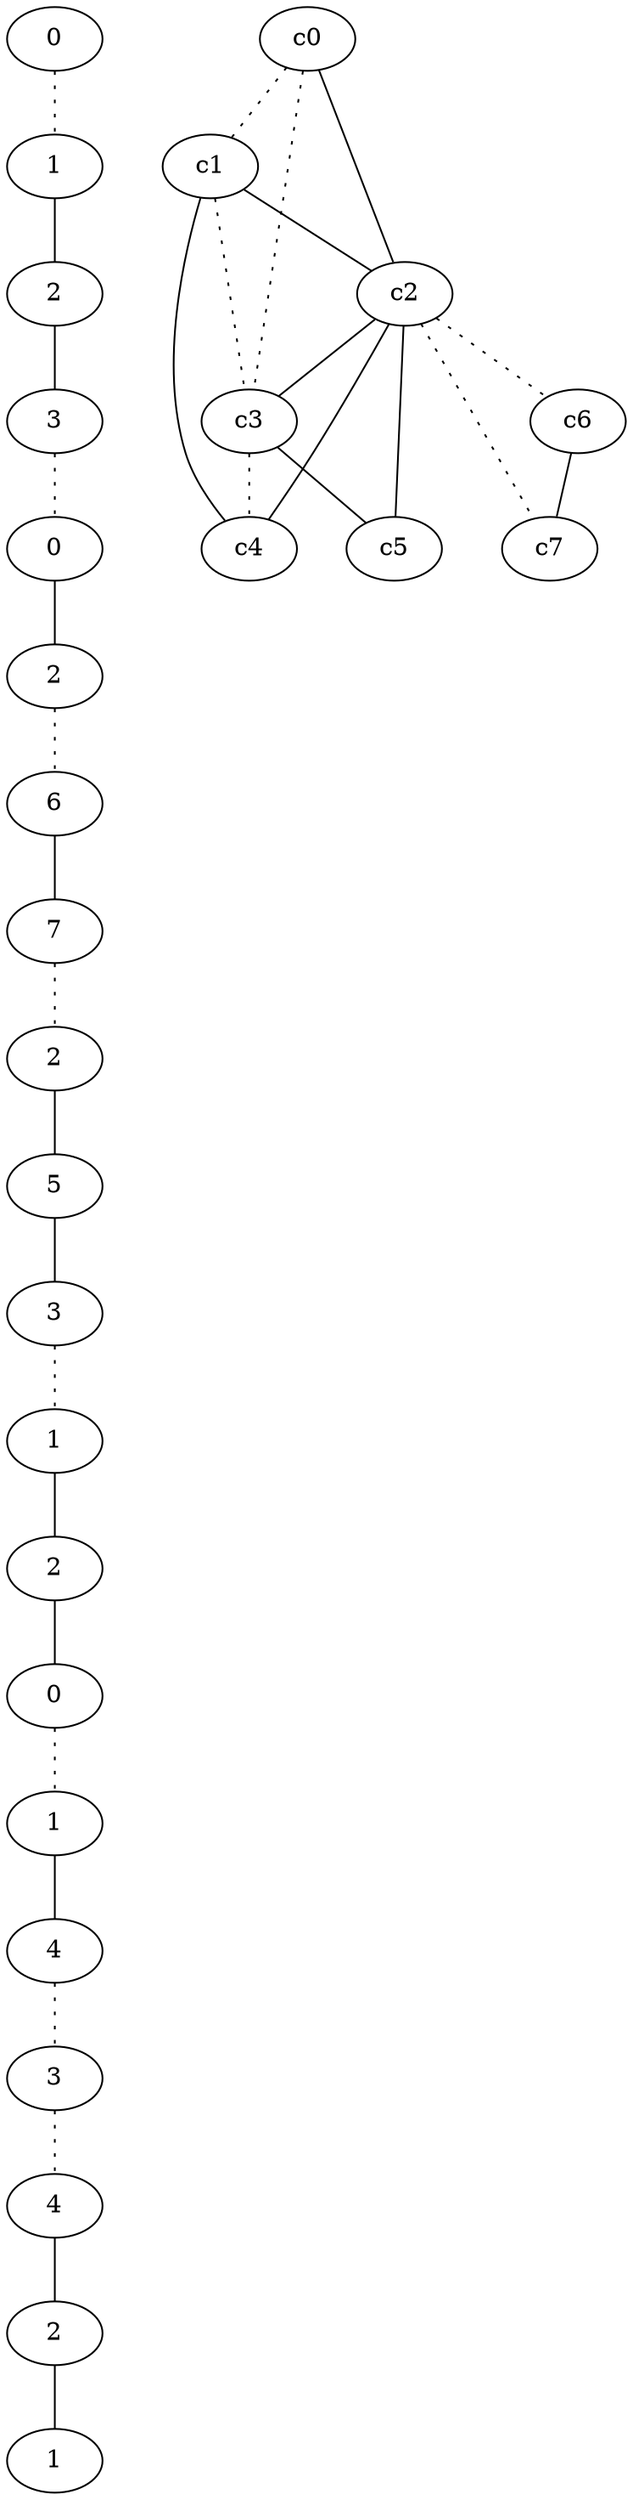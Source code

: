 graph {
a0[label=0];
a1[label=1];
a2[label=2];
a3[label=3];
a4[label=0];
a5[label=2];
a6[label=6];
a7[label=7];
a8[label=2];
a9[label=5];
a10[label=3];
a11[label=1];
a12[label=2];
a13[label=0];
a14[label=1];
a15[label=4];
a16[label=3];
a17[label=4];
a18[label=2];
a19[label=1];
a0 -- a1 [style=dotted];
a1 -- a2;
a2 -- a3;
a3 -- a4 [style=dotted];
a4 -- a5;
a5 -- a6 [style=dotted];
a6 -- a7;
a7 -- a8 [style=dotted];
a8 -- a9;
a9 -- a10;
a10 -- a11 [style=dotted];
a11 -- a12;
a12 -- a13;
a13 -- a14 [style=dotted];
a14 -- a15;
a15 -- a16 [style=dotted];
a16 -- a17 [style=dotted];
a17 -- a18;
a18 -- a19;
c0 -- c1 [style=dotted];
c0 -- c2;
c0 -- c3 [style=dotted];
c1 -- c2;
c1 -- c3 [style=dotted];
c1 -- c4;
c2 -- c3;
c2 -- c4;
c2 -- c5;
c2 -- c6 [style=dotted];
c2 -- c7 [style=dotted];
c3 -- c4 [style=dotted];
c3 -- c5;
c6 -- c7;
}
